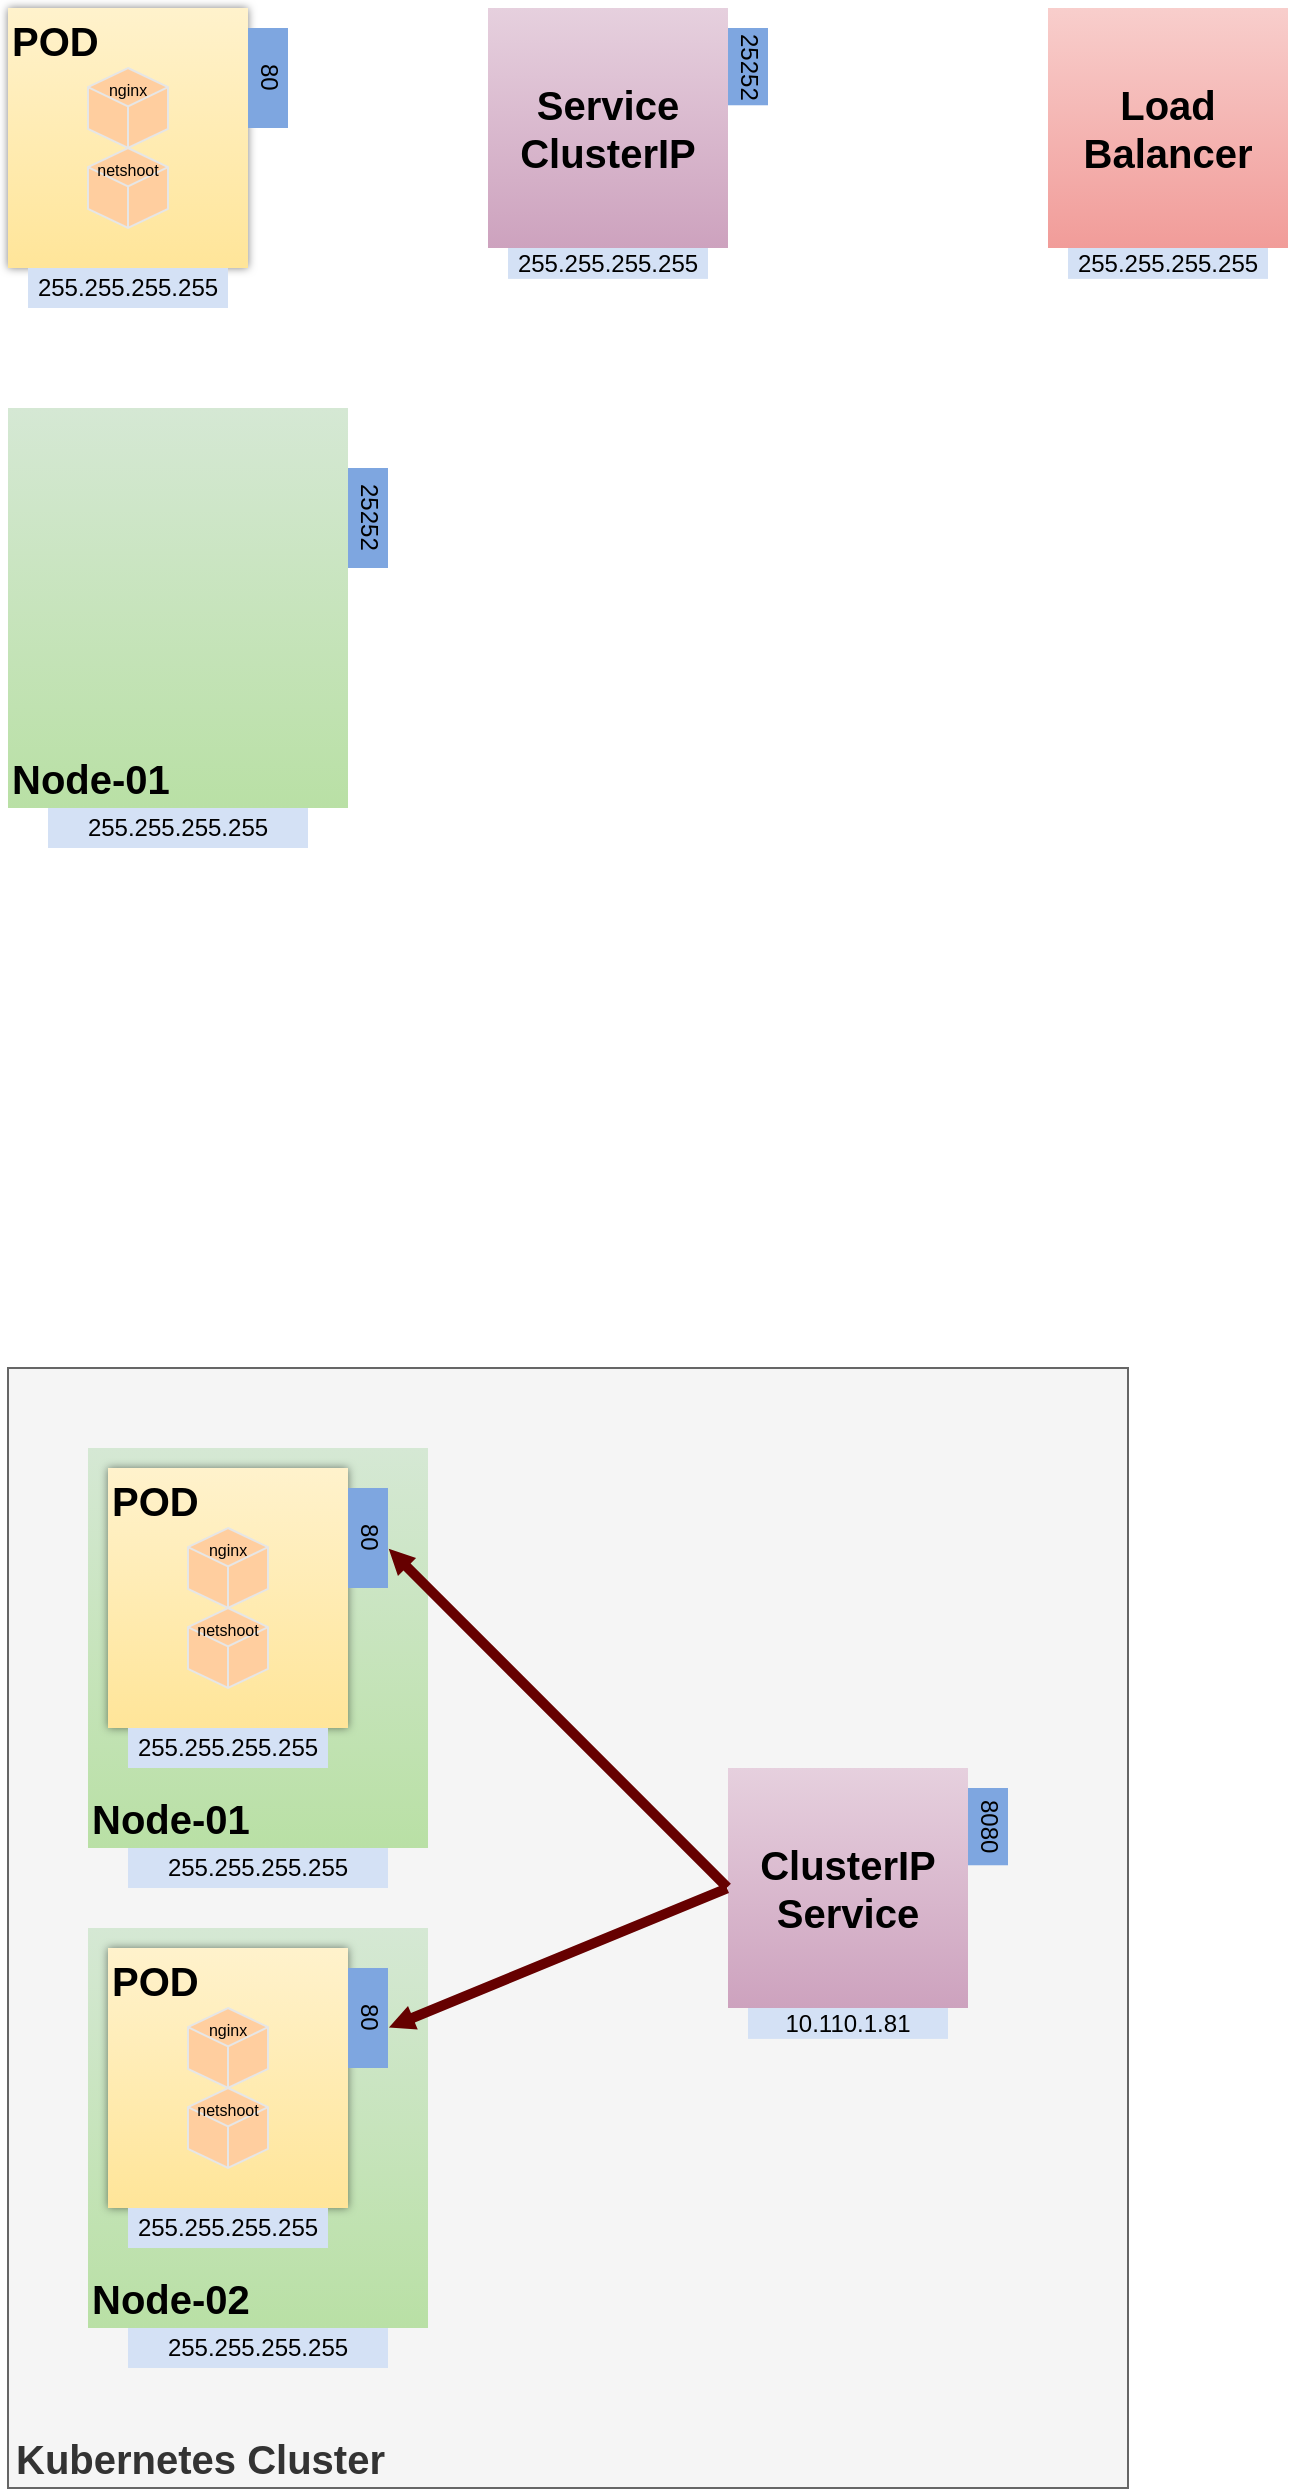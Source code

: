<mxfile version="24.0.4" type="device">
  <diagram name="Seite-1" id="GNW0xODhde3MRYlcsHYW">
    <mxGraphModel dx="1195" dy="1907" grid="1" gridSize="10" guides="1" tooltips="1" connect="1" arrows="1" fold="1" page="1" pageScale="1" pageWidth="827" pageHeight="1169" math="0" shadow="0">
      <root>
        <mxCell id="0" />
        <mxCell id="1" parent="0" />
        <mxCell id="Azfwn87bImU3TrEsXpeB-2" value="Kubernetes Cluster" style="rounded=0;whiteSpace=wrap;html=1;align=left;verticalAlign=bottom;fontStyle=1;fontSize=20;spacingLeft=2;strokeColor=#666666;fillColor=#f5f5f5;fontColor=#333333;" vertex="1" parent="1">
          <mxGeometry x="40" y="40" width="560" height="560" as="geometry" />
        </mxCell>
        <mxCell id="2GmPpYBT71CByKpXUauW-2" value="" style="group;spacingLeft=4;" parent="1" vertex="1" connectable="0">
          <mxGeometry x="40" y="-640" width="140" height="150" as="geometry" />
        </mxCell>
        <mxCell id="aBV4YAuCvy3yFw8Tclj8-3" value="" style="rounded=0;whiteSpace=wrap;html=1;fillColor=#FFF2CC;strokeColor=none;shadow=1;textShadow=1;align=center;verticalAlign=middle;fontStyle=1;fontSize=20;fontColor=#333333;gradientColor=#FFE599;shadowBlur=2;shadowOffsetX=0;shadowOpacity=50;shadowOffsetY=0;" parent="2GmPpYBT71CByKpXUauW-2" vertex="1">
          <mxGeometry width="120" height="130" as="geometry" />
        </mxCell>
        <mxCell id="aBV4YAuCvy3yFw8Tclj8-4" value="POD" style="text;html=1;align=left;verticalAlign=top;whiteSpace=wrap;rounded=0;fontStyle=1;fontSize=20;spacing=0;spacingLeft=2;" parent="2GmPpYBT71CByKpXUauW-2" vertex="1">
          <mxGeometry width="50" height="30" as="geometry" />
        </mxCell>
        <mxCell id="aBV4YAuCvy3yFw8Tclj8-5" value="nginx" style="html=1;whiteSpace=wrap;shape=isoCube2;backgroundOutline=1;isoAngle=15;gradientColor=none;strokeColor=#E6E6E6;fontSize=8;verticalAlign=top;fontStyle=0;fillColor=#FFCE9F;" parent="2GmPpYBT71CByKpXUauW-2" vertex="1">
          <mxGeometry x="40" y="30" width="40" height="40" as="geometry" />
        </mxCell>
        <mxCell id="aBV4YAuCvy3yFw8Tclj8-6" value="netshoot" style="html=1;whiteSpace=wrap;shape=isoCube2;backgroundOutline=1;isoAngle=15;strokeColor=#E6E6E6;fontSize=8;verticalAlign=top;fillColor=#FFCE9F;" parent="2GmPpYBT71CByKpXUauW-2" vertex="1">
          <mxGeometry x="40" y="70" width="40" height="40" as="geometry" />
        </mxCell>
        <mxCell id="aBV4YAuCvy3yFw8Tclj8-7" value="255.255.255.255" style="rounded=0;whiteSpace=wrap;html=1;fontSize=12;strokeColor=none;fillColor=#D4E1F5;fontColor=#000000;" parent="2GmPpYBT71CByKpXUauW-2" vertex="1">
          <mxGeometry x="10" y="130" width="100" height="20" as="geometry" />
        </mxCell>
        <mxCell id="aBV4YAuCvy3yFw8Tclj8-8" value="80" style="rounded=0;whiteSpace=wrap;html=1;fontSize=12;strokeColor=none;fillColor=#7EA6E0;textDirection=vertical-lr;" parent="2GmPpYBT71CByKpXUauW-2" vertex="1">
          <mxGeometry x="120" y="10" width="20" height="50" as="geometry" />
        </mxCell>
        <mxCell id="2GmPpYBT71CByKpXUauW-8" value="" style="group" parent="1" vertex="1" connectable="0">
          <mxGeometry x="280" y="-640" width="140" height="135.45" as="geometry" />
        </mxCell>
        <mxCell id="2GmPpYBT71CByKpXUauW-5" value="Service&lt;div&gt;ClusterIP&lt;/div&gt;" style="rounded=0;whiteSpace=wrap;html=1;align=center;verticalAlign=middle;fontSize=20;fontStyle=1;fillColor=#E6D0DE;strokeColor=none;gradientColor=#CDA2BE;" parent="2GmPpYBT71CByKpXUauW-8" vertex="1">
          <mxGeometry width="120" height="120" as="geometry" />
        </mxCell>
        <mxCell id="2GmPpYBT71CByKpXUauW-6" value="255.255.255.255" style="rounded=0;whiteSpace=wrap;html=1;fontSize=12;strokeColor=none;fillColor=#D4E1F5;fontColor=#000000;" parent="2GmPpYBT71CByKpXUauW-8" vertex="1">
          <mxGeometry x="10" y="120" width="100" height="15.45" as="geometry" />
        </mxCell>
        <mxCell id="2GmPpYBT71CByKpXUauW-7" value="25252" style="rounded=0;whiteSpace=wrap;html=1;fontSize=12;strokeColor=none;fillColor=#7EA6E0;textDirection=vertical-lr;" parent="2GmPpYBT71CByKpXUauW-8" vertex="1">
          <mxGeometry x="120" y="10.002" width="20.0" height="38.636" as="geometry" />
        </mxCell>
        <mxCell id="Te3M9jnvxv5dOvb-oejs-2" value="" style="group" parent="1" vertex="1" connectable="0">
          <mxGeometry x="40" y="-440" width="190" height="220" as="geometry" />
        </mxCell>
        <mxCell id="aBV4YAuCvy3yFw8Tclj8-10" value="" style="rounded=0;whiteSpace=wrap;html=1;align=left;verticalAlign=bottom;fontSize=20;fontStyle=1;fillColor=#D5E8D4;strokeColor=none;gradientColor=#B9E0A5;container=0;" parent="Te3M9jnvxv5dOvb-oejs-2" vertex="1">
          <mxGeometry width="170" height="200" as="geometry" />
        </mxCell>
        <mxCell id="aBV4YAuCvy3yFw8Tclj8-11" value="&lt;div&gt;255.255.255.255&lt;/div&gt;" style="rounded=0;whiteSpace=wrap;html=1;fontSize=12;strokeColor=none;fillColor=#D4E1F5;fontColor=#000000;container=0;" parent="Te3M9jnvxv5dOvb-oejs-2" vertex="1">
          <mxGeometry x="20" y="200" width="130" height="20" as="geometry" />
        </mxCell>
        <mxCell id="aBV4YAuCvy3yFw8Tclj8-12" value="25252" style="rounded=0;whiteSpace=wrap;html=1;fontSize=12;strokeColor=none;fillColor=#7EA6E0;textDirection=vertical-lr;container=0;" parent="Te3M9jnvxv5dOvb-oejs-2" vertex="1">
          <mxGeometry x="170" y="30" width="20" height="50" as="geometry" />
        </mxCell>
        <mxCell id="Te3M9jnvxv5dOvb-oejs-1" value="Node-01" style="text;html=1;align=left;verticalAlign=bottom;whiteSpace=wrap;rounded=0;fontStyle=1;fontSize=20;container=0;" parent="Te3M9jnvxv5dOvb-oejs-2" vertex="1">
          <mxGeometry y="170" width="110" height="30" as="geometry" />
        </mxCell>
        <mxCell id="Te3M9jnvxv5dOvb-oejs-5" value="" style="group;align=left;verticalAlign=middle;" parent="1" vertex="1" connectable="0">
          <mxGeometry x="80" y="80" width="520" height="520" as="geometry" />
        </mxCell>
        <mxCell id="Te3M9jnvxv5dOvb-oejs-6" value="" style="rounded=0;whiteSpace=wrap;html=1;align=left;verticalAlign=bottom;fontSize=20;fontStyle=1;fillColor=#D5E8D4;strokeColor=none;gradientColor=#B9E0A5;container=0;" parent="Te3M9jnvxv5dOvb-oejs-5" vertex="1">
          <mxGeometry width="170" height="200" as="geometry" />
        </mxCell>
        <mxCell id="Te3M9jnvxv5dOvb-oejs-7" value="&lt;div&gt;255.255.255.255&lt;/div&gt;" style="rounded=0;whiteSpace=wrap;html=1;fontSize=12;strokeColor=none;fillColor=#D4E1F5;fontColor=#000000;container=0;" parent="Te3M9jnvxv5dOvb-oejs-5" vertex="1">
          <mxGeometry x="20" y="200" width="130" height="20" as="geometry" />
        </mxCell>
        <mxCell id="Te3M9jnvxv5dOvb-oejs-9" value="Node-01" style="text;html=1;align=left;verticalAlign=bottom;whiteSpace=wrap;rounded=0;fontStyle=1;fontSize=20;container=0;" parent="Te3M9jnvxv5dOvb-oejs-5" vertex="1">
          <mxGeometry y="170" width="110" height="30" as="geometry" />
        </mxCell>
        <mxCell id="Te3M9jnvxv5dOvb-oejs-10" value="" style="group;spacingLeft=4;" parent="Te3M9jnvxv5dOvb-oejs-5" vertex="1" connectable="0">
          <mxGeometry x="10" y="10" width="140" height="150" as="geometry" />
        </mxCell>
        <mxCell id="Te3M9jnvxv5dOvb-oejs-11" value="" style="rounded=0;whiteSpace=wrap;html=1;fillColor=#FFF2CC;strokeColor=none;shadow=1;textShadow=1;align=center;verticalAlign=middle;fontStyle=1;fontSize=20;fontColor=#333333;gradientColor=#FFE599;shadowBlur=2;shadowOffsetX=0;shadowOpacity=50;shadowOffsetY=0;" parent="Te3M9jnvxv5dOvb-oejs-10" vertex="1">
          <mxGeometry width="120" height="130" as="geometry" />
        </mxCell>
        <mxCell id="Te3M9jnvxv5dOvb-oejs-12" value="POD" style="text;html=1;align=left;verticalAlign=top;whiteSpace=wrap;rounded=0;fontStyle=1;fontSize=20;spacing=0;spacingLeft=2;" parent="Te3M9jnvxv5dOvb-oejs-10" vertex="1">
          <mxGeometry width="50" height="30" as="geometry" />
        </mxCell>
        <mxCell id="Te3M9jnvxv5dOvb-oejs-13" value="nginx" style="html=1;whiteSpace=wrap;shape=isoCube2;backgroundOutline=1;isoAngle=15;gradientColor=none;strokeColor=#E6E6E6;fontSize=8;verticalAlign=top;fontStyle=0;fillColor=#FFCE9F;" parent="Te3M9jnvxv5dOvb-oejs-10" vertex="1">
          <mxGeometry x="40" y="30" width="40" height="40" as="geometry" />
        </mxCell>
        <mxCell id="Te3M9jnvxv5dOvb-oejs-14" value="netshoot" style="html=1;whiteSpace=wrap;shape=isoCube2;backgroundOutline=1;isoAngle=15;strokeColor=#E6E6E6;fontSize=8;verticalAlign=top;fillColor=#FFCE9F;" parent="Te3M9jnvxv5dOvb-oejs-10" vertex="1">
          <mxGeometry x="40" y="70" width="40" height="40" as="geometry" />
        </mxCell>
        <mxCell id="Te3M9jnvxv5dOvb-oejs-15" value="255.255.255.255" style="rounded=0;whiteSpace=wrap;html=1;fontSize=12;strokeColor=none;fillColor=#D4E1F5;fontColor=#000000;" parent="Te3M9jnvxv5dOvb-oejs-10" vertex="1">
          <mxGeometry x="10" y="130" width="100" height="20" as="geometry" />
        </mxCell>
        <mxCell id="Te3M9jnvxv5dOvb-oejs-16" value="80" style="rounded=0;whiteSpace=wrap;html=1;fontSize=12;strokeColor=none;fillColor=#7EA6E0;textDirection=vertical-lr;" parent="Te3M9jnvxv5dOvb-oejs-10" vertex="1">
          <mxGeometry x="120" y="10" width="20" height="50" as="geometry" />
        </mxCell>
        <mxCell id="Te3M9jnvxv5dOvb-oejs-17" value="" style="group" parent="1" vertex="1" connectable="0">
          <mxGeometry x="400" y="240" width="140" height="135.45" as="geometry" />
        </mxCell>
        <mxCell id="Te3M9jnvxv5dOvb-oejs-18" value="ClusterIP&lt;div&gt;Service&lt;/div&gt;" style="rounded=0;whiteSpace=wrap;html=1;align=center;verticalAlign=middle;fontSize=20;fontStyle=1;fillColor=#E6D0DE;strokeColor=none;gradientColor=#CDA2BE;" parent="Te3M9jnvxv5dOvb-oejs-17" vertex="1">
          <mxGeometry width="120" height="120" as="geometry" />
        </mxCell>
        <mxCell id="Te3M9jnvxv5dOvb-oejs-19" value="10.110.1.81" style="rounded=0;whiteSpace=wrap;html=1;fontSize=12;strokeColor=none;fillColor=#D4E1F5;fontColor=#000000;" parent="Te3M9jnvxv5dOvb-oejs-17" vertex="1">
          <mxGeometry x="10" y="120" width="100" height="15.45" as="geometry" />
        </mxCell>
        <mxCell id="Te3M9jnvxv5dOvb-oejs-20" value="8080" style="rounded=0;whiteSpace=wrap;html=1;fontSize=12;strokeColor=none;fillColor=#7EA6E0;textDirection=vertical-lr;" parent="Te3M9jnvxv5dOvb-oejs-17" vertex="1">
          <mxGeometry x="120" y="10.002" width="20.0" height="38.636" as="geometry" />
        </mxCell>
        <mxCell id="Te3M9jnvxv5dOvb-oejs-23" value="" style="group" parent="1" vertex="1" connectable="0">
          <mxGeometry x="560" y="-640" width="120" height="135.45" as="geometry" />
        </mxCell>
        <mxCell id="Te3M9jnvxv5dOvb-oejs-3" value="Load&lt;div&gt;Balancer&lt;/div&gt;" style="rounded=0;whiteSpace=wrap;html=1;fontSize=20;fontStyle=1;gradientColor=#F19C99;fillColor=#F8CECC;strokeColor=none;" parent="Te3M9jnvxv5dOvb-oejs-23" vertex="1">
          <mxGeometry width="120" height="120" as="geometry" />
        </mxCell>
        <mxCell id="Te3M9jnvxv5dOvb-oejs-22" value="255.255.255.255" style="rounded=0;whiteSpace=wrap;html=1;fontSize=12;strokeColor=none;fillColor=#D4E1F5;fontColor=#000000;" parent="Te3M9jnvxv5dOvb-oejs-23" vertex="1">
          <mxGeometry x="10" y="120" width="100" height="15.45" as="geometry" />
        </mxCell>
        <mxCell id="Te3M9jnvxv5dOvb-oejs-27" value="" style="group" parent="1" vertex="1" connectable="0">
          <mxGeometry x="80" y="320" width="190" height="220" as="geometry" />
        </mxCell>
        <mxCell id="Te3M9jnvxv5dOvb-oejs-28" value="" style="rounded=0;whiteSpace=wrap;html=1;align=left;verticalAlign=bottom;fontSize=20;fontStyle=1;fillColor=#D5E8D4;strokeColor=none;gradientColor=#B9E0A5;container=0;" parent="Te3M9jnvxv5dOvb-oejs-27" vertex="1">
          <mxGeometry width="170" height="200" as="geometry" />
        </mxCell>
        <mxCell id="Te3M9jnvxv5dOvb-oejs-29" value="&lt;div&gt;255.255.255.255&lt;/div&gt;" style="rounded=0;whiteSpace=wrap;html=1;fontSize=12;strokeColor=none;fillColor=#D4E1F5;fontColor=#000000;container=0;" parent="Te3M9jnvxv5dOvb-oejs-27" vertex="1">
          <mxGeometry x="20" y="200" width="130" height="20" as="geometry" />
        </mxCell>
        <mxCell id="Te3M9jnvxv5dOvb-oejs-30" value="Node-02" style="text;html=1;align=left;verticalAlign=bottom;whiteSpace=wrap;rounded=0;fontStyle=1;fontSize=20;container=0;" parent="Te3M9jnvxv5dOvb-oejs-27" vertex="1">
          <mxGeometry y="170" width="110" height="30" as="geometry" />
        </mxCell>
        <mxCell id="Te3M9jnvxv5dOvb-oejs-31" value="" style="group;spacingLeft=4;" parent="Te3M9jnvxv5dOvb-oejs-27" vertex="1" connectable="0">
          <mxGeometry x="10" y="10" width="140" height="150" as="geometry" />
        </mxCell>
        <mxCell id="Te3M9jnvxv5dOvb-oejs-32" value="" style="rounded=0;whiteSpace=wrap;html=1;fillColor=#FFF2CC;strokeColor=none;shadow=1;textShadow=1;align=center;verticalAlign=middle;fontStyle=1;fontSize=20;fontColor=#333333;gradientColor=#FFE599;shadowBlur=2;shadowOffsetX=0;shadowOpacity=50;shadowOffsetY=0;" parent="Te3M9jnvxv5dOvb-oejs-31" vertex="1">
          <mxGeometry width="120" height="130" as="geometry" />
        </mxCell>
        <mxCell id="Te3M9jnvxv5dOvb-oejs-33" value="POD" style="text;html=1;align=left;verticalAlign=top;whiteSpace=wrap;rounded=0;fontStyle=1;fontSize=20;spacing=0;spacingLeft=2;" parent="Te3M9jnvxv5dOvb-oejs-31" vertex="1">
          <mxGeometry width="50" height="30" as="geometry" />
        </mxCell>
        <mxCell id="Te3M9jnvxv5dOvb-oejs-34" value="nginx" style="html=1;whiteSpace=wrap;shape=isoCube2;backgroundOutline=1;isoAngle=15;gradientColor=none;strokeColor=#E6E6E6;fontSize=8;verticalAlign=top;fontStyle=0;fillColor=#FFCE9F;" parent="Te3M9jnvxv5dOvb-oejs-31" vertex="1">
          <mxGeometry x="40" y="30" width="40" height="40" as="geometry" />
        </mxCell>
        <mxCell id="Te3M9jnvxv5dOvb-oejs-35" value="netshoot" style="html=1;whiteSpace=wrap;shape=isoCube2;backgroundOutline=1;isoAngle=15;strokeColor=#E6E6E6;fontSize=8;verticalAlign=top;fillColor=#FFCE9F;" parent="Te3M9jnvxv5dOvb-oejs-31" vertex="1">
          <mxGeometry x="40" y="70" width="40" height="40" as="geometry" />
        </mxCell>
        <mxCell id="Te3M9jnvxv5dOvb-oejs-36" value="255.255.255.255" style="rounded=0;whiteSpace=wrap;html=1;fontSize=12;strokeColor=none;fillColor=#D4E1F5;fontColor=#000000;" parent="Te3M9jnvxv5dOvb-oejs-31" vertex="1">
          <mxGeometry x="10" y="130" width="100" height="20" as="geometry" />
        </mxCell>
        <mxCell id="Te3M9jnvxv5dOvb-oejs-37" value="80" style="rounded=0;whiteSpace=wrap;html=1;fontSize=12;strokeColor=none;fillColor=#7EA6E0;textDirection=vertical-lr;" parent="Te3M9jnvxv5dOvb-oejs-31" vertex="1">
          <mxGeometry x="120" y="10" width="20" height="50" as="geometry" />
        </mxCell>
        <mxCell id="Te3M9jnvxv5dOvb-oejs-38" value="" style="shape=flexArrow;endArrow=classic;html=1;rounded=0;exitX=0;exitY=0.5;exitDx=0;exitDy=0;width=5.07;endSize=3.986;endWidth=6.741;sourcePerimeterSpacing=0;fillColor=#660000;strokeColor=none;" parent="1" source="Te3M9jnvxv5dOvb-oejs-18" edge="1">
          <mxGeometry width="50" height="50" relative="1" as="geometry">
            <mxPoint x="240" y="240" as="sourcePoint" />
            <mxPoint x="230" y="130" as="targetPoint" />
          </mxGeometry>
        </mxCell>
        <mxCell id="Te3M9jnvxv5dOvb-oejs-39" value="" style="shape=flexArrow;endArrow=classic;html=1;rounded=0;exitX=0;exitY=0.5;exitDx=0;exitDy=0;width=5.07;endSize=3.986;endWidth=6.741;sourcePerimeterSpacing=0;strokeColor=none;fillColor=#660000;" parent="1" source="Te3M9jnvxv5dOvb-oejs-18" edge="1">
          <mxGeometry width="50" height="50" relative="1" as="geometry">
            <mxPoint x="410" y="348" as="sourcePoint" />
            <mxPoint x="230" y="370" as="targetPoint" />
          </mxGeometry>
        </mxCell>
      </root>
    </mxGraphModel>
  </diagram>
</mxfile>
